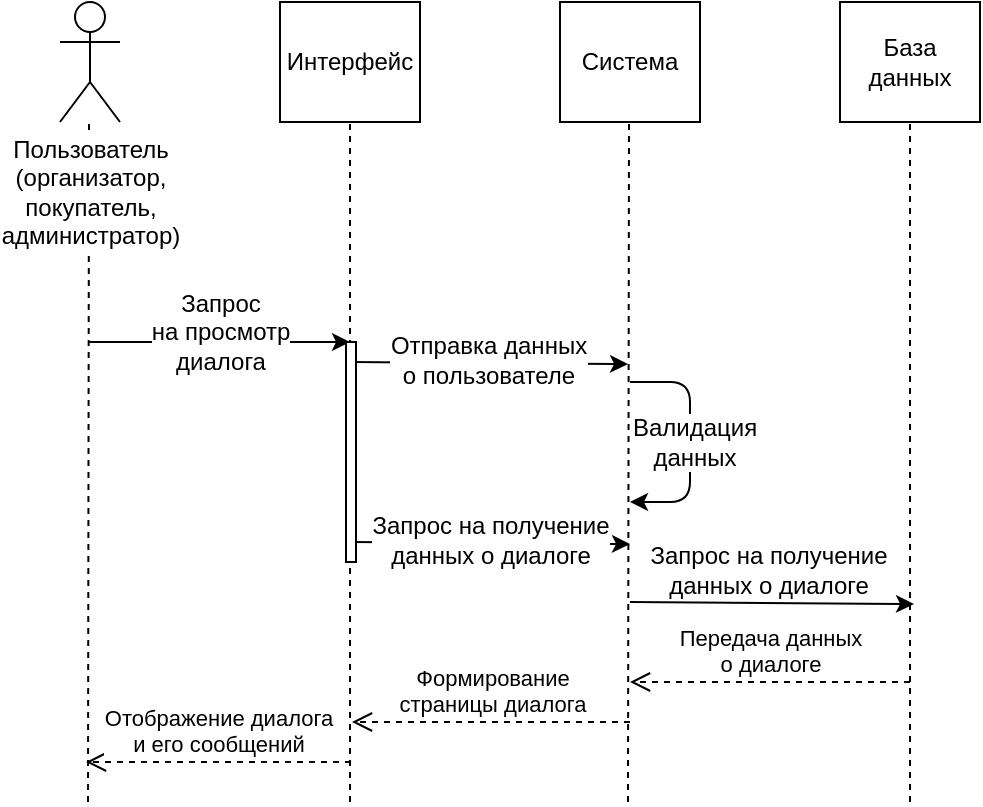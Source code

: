 <mxfile version="10.7.5" type="github"><diagram id="yl0nng0nuz9rf5LdibkV" name="Page-1"><mxGraphModel dx="1568" dy="574" grid="1" gridSize="10" guides="1" tooltips="1" connect="1" arrows="1" fold="1" page="1" pageScale="1" pageWidth="827" pageHeight="1169" math="0" shadow="0"><root><mxCell id="0"/><mxCell id="1" parent="0"/><mxCell id="QuDLoogdvwcjmP1hTbv9-1" value="Интерфейс" style="rounded=0;whiteSpace=wrap;html=1;" parent="1" vertex="1"><mxGeometry x="230" y="200" width="70" height="60" as="geometry"/></mxCell><mxCell id="QuDLoogdvwcjmP1hTbv9-2" value="Система" style="rounded=0;whiteSpace=wrap;html=1;" parent="1" vertex="1"><mxGeometry x="370" y="200" width="70" height="60" as="geometry"/></mxCell><mxCell id="QuDLoogdvwcjmP1hTbv9-3" value="База данных" style="rounded=0;whiteSpace=wrap;html=1;" parent="1" vertex="1"><mxGeometry x="510" y="200" width="70" height="60" as="geometry"/></mxCell><mxCell id="QuDLoogdvwcjmP1hTbv9-4" value="" style="endArrow=none;dashed=1;html=1;entryX=0.5;entryY=1;entryDx=0;entryDy=0;" parent="1" target="QuDLoogdvwcjmP1hTbv9-3" edge="1"><mxGeometry width="50" height="50" relative="1" as="geometry"><mxPoint x="545" y="600" as="sourcePoint"/><mxPoint x="150" y="300" as="targetPoint"/></mxGeometry></mxCell><mxCell id="QuDLoogdvwcjmP1hTbv9-5" value="" style="endArrow=none;dashed=1;html=1;entryX=0.5;entryY=1;entryDx=0;entryDy=0;" parent="1" edge="1"><mxGeometry width="50" height="50" relative="1" as="geometry"><mxPoint x="404" y="600" as="sourcePoint"/><mxPoint x="404.5" y="260.0" as="targetPoint"/></mxGeometry></mxCell><mxCell id="QuDLoogdvwcjmP1hTbv9-6" value="" style="endArrow=none;dashed=1;html=1;entryX=0.5;entryY=1;entryDx=0;entryDy=0;" parent="1" edge="1"><mxGeometry width="50" height="50" relative="1" as="geometry"><mxPoint x="265" y="600" as="sourcePoint"/><mxPoint x="265" y="260.0" as="targetPoint"/></mxGeometry></mxCell><mxCell id="QuDLoogdvwcjmP1hTbv9-7" value="" style="endArrow=none;dashed=1;html=1;entryX=0.5;entryY=1;entryDx=0;entryDy=0;" parent="1" edge="1"><mxGeometry width="50" height="50" relative="1" as="geometry"><mxPoint x="134.0" y="600" as="sourcePoint"/><mxPoint x="134.5" y="260.0" as="targetPoint"/></mxGeometry></mxCell><mxCell id="QuDLoogdvwcjmP1hTbv9-8" value="Пользователь&lt;br&gt;(организатор,&lt;br&gt;покупатель,&lt;br&gt;администратор)&lt;br&gt;" style="shape=umlActor;verticalLabelPosition=bottom;labelBackgroundColor=#ffffff;verticalAlign=top;html=1;outlineConnect=0;" parent="1" vertex="1"><mxGeometry x="120" y="200" width="30" height="60" as="geometry"/></mxCell><mxCell id="QuDLoogdvwcjmP1hTbv9-9" value="" style="endArrow=classic;html=1;" parent="1" edge="1"><mxGeometry width="50" height="50" relative="1" as="geometry"><mxPoint x="134.0" y="370" as="sourcePoint"/><mxPoint x="265" y="370" as="targetPoint"/></mxGeometry></mxCell><mxCell id="QuDLoogdvwcjmP1hTbv9-10" value="Запрос&lt;br&gt;на просмотр&lt;br&gt;диалога&lt;br&gt;" style="text;html=1;resizable=0;points=[];align=center;verticalAlign=middle;labelBackgroundColor=#ffffff;" parent="QuDLoogdvwcjmP1hTbv9-9" vertex="1" connectable="0"><mxGeometry x="0.23" relative="1" as="geometry"><mxPoint x="-15" y="-5" as="offset"/></mxGeometry></mxCell><mxCell id="QuDLoogdvwcjmP1hTbv9-11" value="" style="endArrow=classic;html=1;" parent="1" edge="1"><mxGeometry width="50" height="50" relative="1" as="geometry"><mxPoint x="266" y="470" as="sourcePoint"/><mxPoint x="405" y="471" as="targetPoint"/></mxGeometry></mxCell><mxCell id="QuDLoogdvwcjmP1hTbv9-12" value="Запрос на получение&lt;br&gt;данных о диалоге&lt;br&gt;" style="text;html=1;resizable=0;points=[];align=center;verticalAlign=middle;labelBackgroundColor=#ffffff;" parent="QuDLoogdvwcjmP1hTbv9-11" vertex="1" connectable="0"><mxGeometry x="-0.143" y="-1" relative="1" as="geometry"><mxPoint x="9" y="-3" as="offset"/></mxGeometry></mxCell><mxCell id="QuDLoogdvwcjmP1hTbv9-13" value="" style="endArrow=classic;html=1;" parent="1" edge="1"><mxGeometry width="50" height="50" relative="1" as="geometry"><mxPoint x="405" y="500" as="sourcePoint"/><mxPoint x="547" y="501" as="targetPoint"/></mxGeometry></mxCell><mxCell id="QuDLoogdvwcjmP1hTbv9-14" value="Запрос на&amp;nbsp;получение&lt;br&gt;данных о диалоге&lt;br&gt;" style="text;html=1;resizable=0;points=[];align=center;verticalAlign=middle;labelBackgroundColor=#ffffff;" parent="QuDLoogdvwcjmP1hTbv9-13" vertex="1" connectable="0"><mxGeometry x="0.279" relative="1" as="geometry"><mxPoint x="-22" y="-17" as="offset"/></mxGeometry></mxCell><mxCell id="QuDLoogdvwcjmP1hTbv9-21" value="" style="endArrow=classic;html=1;" parent="1" edge="1"><mxGeometry width="50" height="50" relative="1" as="geometry"><mxPoint x="265" y="380" as="sourcePoint"/><mxPoint x="404" y="381" as="targetPoint"/></mxGeometry></mxCell><mxCell id="QuDLoogdvwcjmP1hTbv9-22" value="Отправка данных&lt;br&gt;о пользователе&lt;br&gt;" style="text;html=1;resizable=0;points=[];align=center;verticalAlign=middle;labelBackgroundColor=#ffffff;" parent="QuDLoogdvwcjmP1hTbv9-21" vertex="1" connectable="0"><mxGeometry x="-0.143" y="-1" relative="1" as="geometry"><mxPoint x="9" y="-3" as="offset"/></mxGeometry></mxCell><mxCell id="QuDLoogdvwcjmP1hTbv9-23" value="" style="endArrow=classic;html=1;" parent="1" edge="1"><mxGeometry width="50" height="50" relative="1" as="geometry"><mxPoint x="405" y="390" as="sourcePoint"/><mxPoint x="405" y="450" as="targetPoint"/><Array as="points"><mxPoint x="435" y="390"/><mxPoint x="435" y="450"/></Array></mxGeometry></mxCell><mxCell id="QuDLoogdvwcjmP1hTbv9-24" value="Валидация&lt;br&gt;данных&lt;br&gt;" style="text;html=1;resizable=0;points=[];align=center;verticalAlign=middle;labelBackgroundColor=#ffffff;" parent="QuDLoogdvwcjmP1hTbv9-23" vertex="1" connectable="0"><mxGeometry x="0.079" relative="1" as="geometry"><mxPoint x="2" y="-5" as="offset"/></mxGeometry></mxCell><mxCell id="QuDLoogdvwcjmP1hTbv9-25" value="" style="rounded=0;whiteSpace=wrap;html=1;" parent="1" vertex="1"><mxGeometry x="263" y="370" width="5" height="110" as="geometry"/></mxCell><mxCell id="jdtRxq1hw93CFP507Hxu-1" value="&lt;span&gt;Передача данных&lt;/span&gt;&lt;br&gt;&lt;span&gt;о диалоге&lt;/span&gt;" style="html=1;verticalAlign=bottom;endArrow=open;dashed=1;endSize=8;" edge="1" parent="1"><mxGeometry relative="1" as="geometry"><mxPoint x="545" y="540" as="sourcePoint"/><mxPoint x="405" y="540" as="targetPoint"/></mxGeometry></mxCell><mxCell id="jdtRxq1hw93CFP507Hxu-2" value="&lt;span&gt;Формирование&lt;/span&gt;&lt;br&gt;&lt;span&gt;страницы диалога&lt;/span&gt;" style="html=1;verticalAlign=bottom;endArrow=open;dashed=1;endSize=8;" edge="1" parent="1"><mxGeometry relative="1" as="geometry"><mxPoint x="405" y="560" as="sourcePoint"/><mxPoint x="266" y="560" as="targetPoint"/></mxGeometry></mxCell><mxCell id="jdtRxq1hw93CFP507Hxu-3" value="&lt;span&gt;Отображение диалога&lt;/span&gt;&lt;br&gt;&lt;span&gt;и его сообщений&lt;/span&gt;" style="html=1;verticalAlign=bottom;endArrow=open;dashed=1;endSize=8;" edge="1" parent="1"><mxGeometry relative="1" as="geometry"><mxPoint x="265.5" y="580" as="sourcePoint"/><mxPoint x="133" y="580" as="targetPoint"/></mxGeometry></mxCell></root></mxGraphModel></diagram></mxfile>